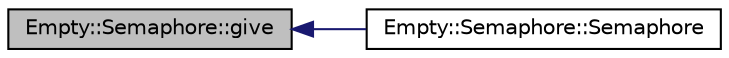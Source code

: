 digraph "Empty::Semaphore::give"
{
 // INTERACTIVE_SVG=YES
  edge [fontname="Helvetica",fontsize="10",labelfontname="Helvetica",labelfontsize="10"];
  node [fontname="Helvetica",fontsize="10",shape=record];
  rankdir="LR";
  Node1 [label="Empty::Semaphore::give",height=0.2,width=0.4,color="black", fillcolor="grey75", style="filled", fontcolor="black"];
  Node1 -> Node2 [dir="back",color="midnightblue",fontsize="10",style="solid",fontname="Helvetica"];
  Node2 [label="Empty::Semaphore::Semaphore",height=0.2,width=0.4,color="black", fillcolor="white", style="filled",URL="$classEmpty_1_1Semaphore.html#af1771b0855866458e9ce4cfd8ecb338d"];
}
